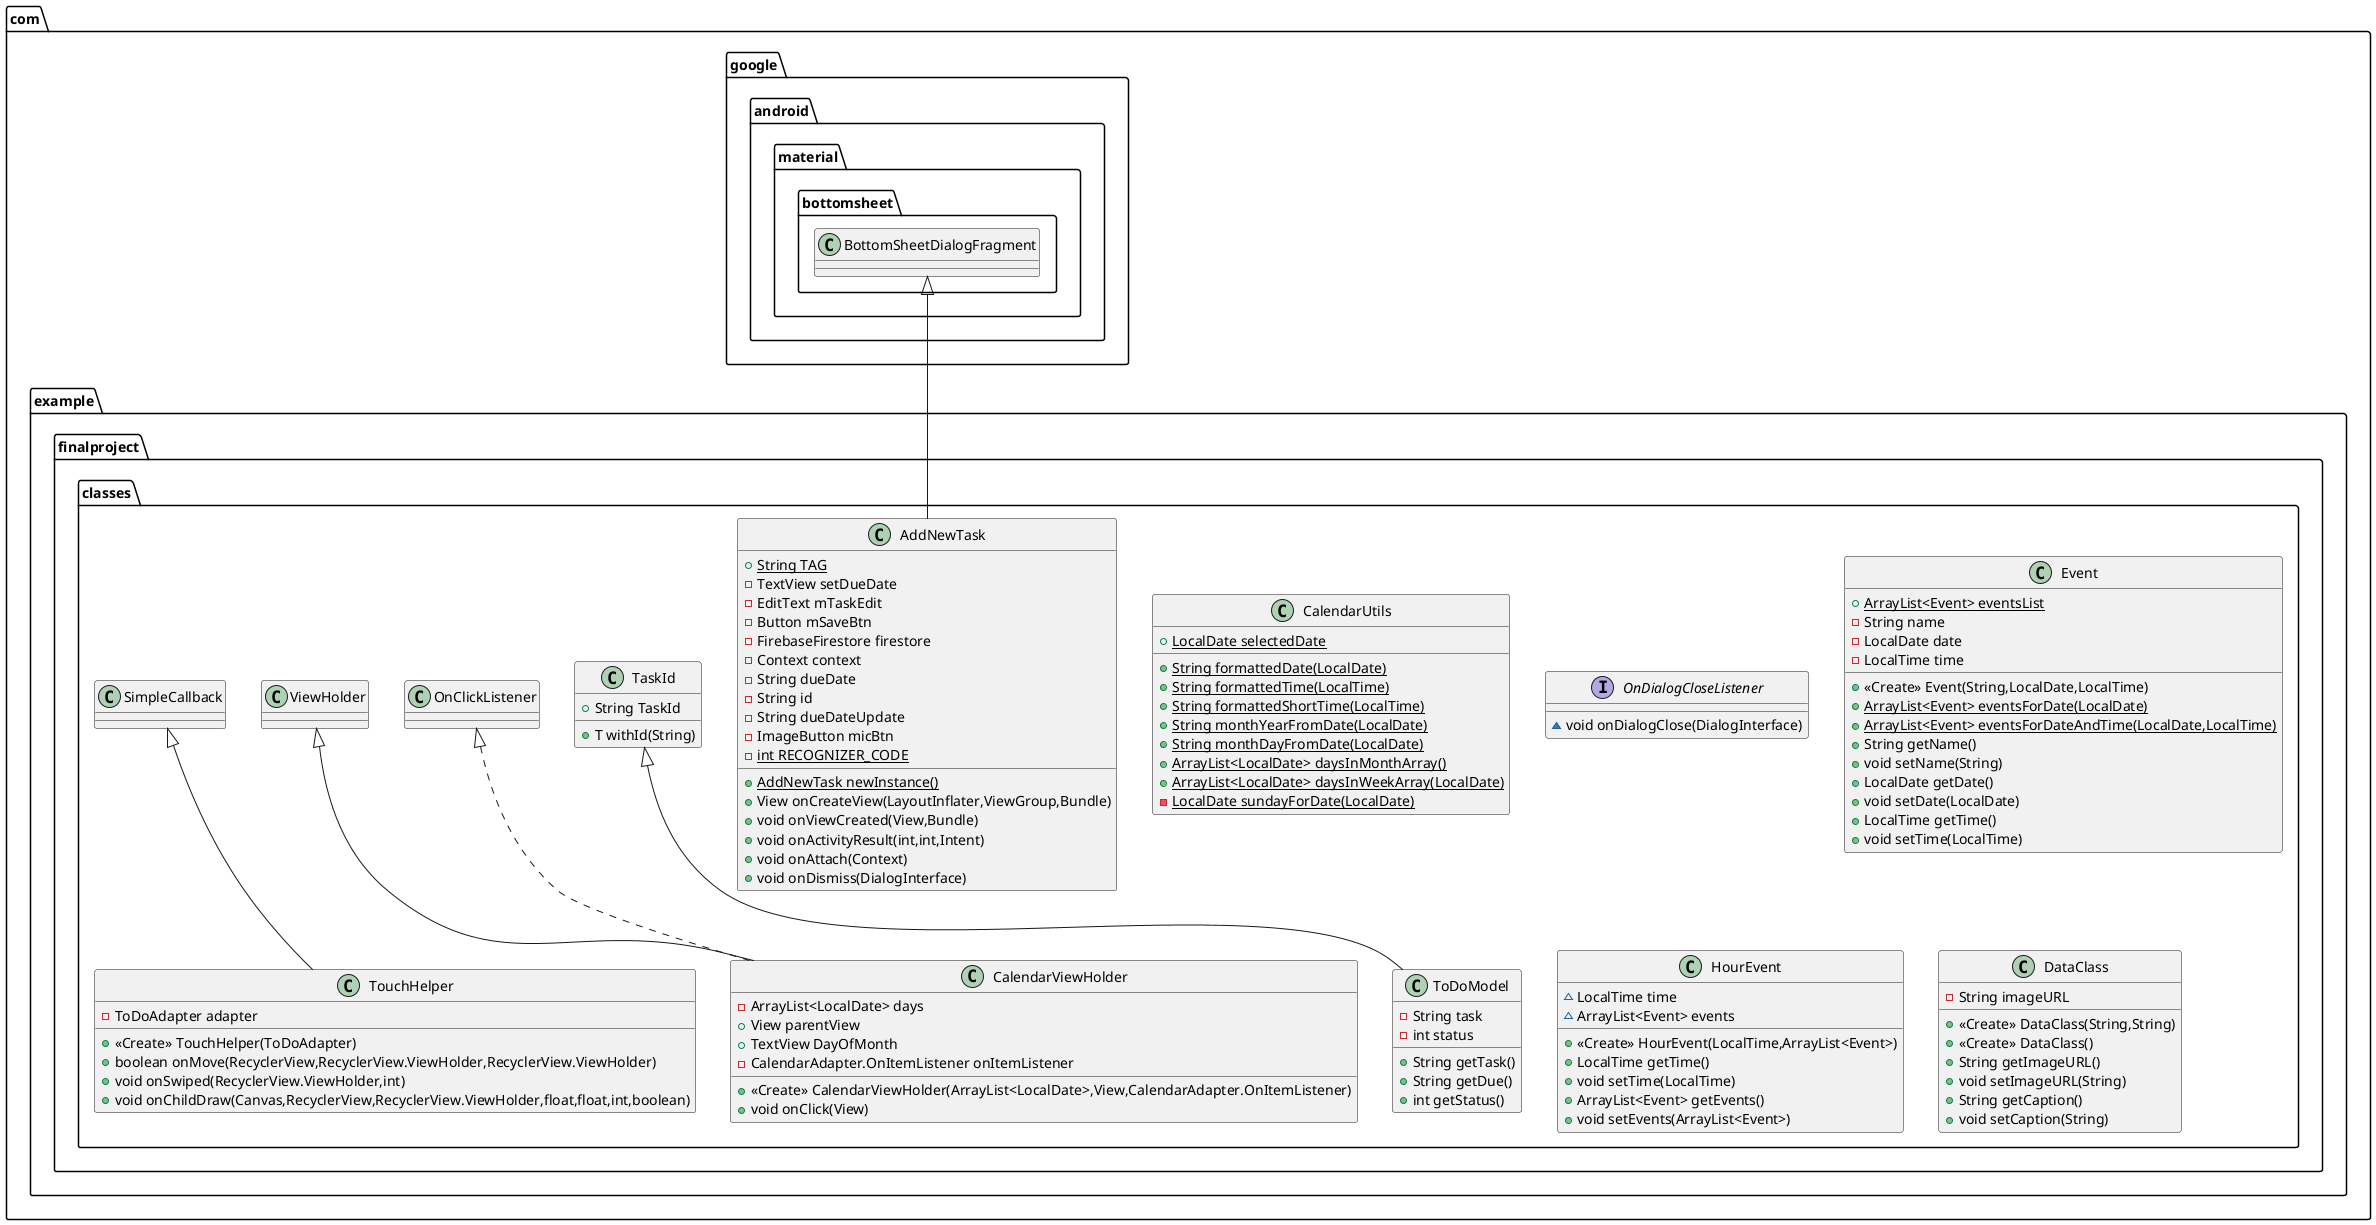 @startuml
class com.example.finalproject.classes.ToDoModel {
- String task
- int status
+ String getTask()
+ String getDue()
+ int getStatus()
}
class com.example.finalproject.classes.AddNewTask {
+ {static} String TAG
- TextView setDueDate
- EditText mTaskEdit
- Button mSaveBtn
- FirebaseFirestore firestore
- Context context
- String dueDate
- String id
- String dueDateUpdate
- ImageButton micBtn
- {static} int RECOGNIZER_CODE
+ {static} AddNewTask newInstance()
+ View onCreateView(LayoutInflater,ViewGroup,Bundle)
+ void onViewCreated(View,Bundle)
+ void onActivityResult(int,int,Intent)
+ void onAttach(Context)
+ void onDismiss(DialogInterface)
}
class com.example.finalproject.classes.CalendarUtils {
+ {static} LocalDate selectedDate
+ {static} String formattedDate(LocalDate)
+ {static} String formattedTime(LocalTime)
+ {static} String formattedShortTime(LocalTime)
+ {static} String monthYearFromDate(LocalDate)
+ {static} String monthDayFromDate(LocalDate)
+ {static} ArrayList<LocalDate> daysInMonthArray()
+ {static} ArrayList<LocalDate> daysInWeekArray(LocalDate)
- {static} LocalDate sundayForDate(LocalDate)
}
interface com.example.finalproject.classes.OnDialogCloseListener {
~ void onDialogClose(DialogInterface)
}
class com.example.finalproject.classes.CalendarViewHolder {
- ArrayList<LocalDate> days
+ View parentView
+ TextView DayOfMonth
- CalendarAdapter.OnItemListener onItemListener
+ <<Create>> CalendarViewHolder(ArrayList<LocalDate>,View,CalendarAdapter.OnItemListener)
+ void onClick(View)
}
class com.example.finalproject.classes.Event {
+ {static} ArrayList<Event> eventsList
- String name
- LocalDate date
- LocalTime time
+ <<Create>> Event(String,LocalDate,LocalTime)
+ {static} ArrayList<Event> eventsForDate(LocalDate)
+ {static} ArrayList<Event> eventsForDateAndTime(LocalDate,LocalTime)
+ String getName()
+ void setName(String)
+ LocalDate getDate()
+ void setDate(LocalDate)
+ LocalTime getTime()
+ void setTime(LocalTime)
}
class com.example.finalproject.classes.TaskId {
+ String TaskId
+ T withId(String)
}
class com.example.finalproject.classes.HourEvent {
~ LocalTime time
~ ArrayList<Event> events
+ <<Create>> HourEvent(LocalTime,ArrayList<Event>)
+ LocalTime getTime()
+ void setTime(LocalTime)
+ ArrayList<Event> getEvents()
+ void setEvents(ArrayList<Event>)
}
class com.example.finalproject.classes.TouchHelper {
- ToDoAdapter adapter
+ <<Create>> TouchHelper(ToDoAdapter)
+ boolean onMove(RecyclerView,RecyclerView.ViewHolder,RecyclerView.ViewHolder)
+ void onSwiped(RecyclerView.ViewHolder,int)
+ void onChildDraw(Canvas,RecyclerView,RecyclerView.ViewHolder,float,float,int,boolean)
}
class com.example.finalproject.classes.DataClass {
- String imageURL
+ <<Create>> DataClass(String,String)
+ <<Create>> DataClass()
+ String getImageURL()
+ void setImageURL(String)
+ String getCaption()
+ void setCaption(String)
}


com.example.finalproject.classes.TaskId <|-- com.example.finalproject.classes.ToDoModel
com.google.android.material.bottomsheet.BottomSheetDialogFragment <|-- com.example.finalproject.classes.AddNewTask
com.example.finalproject.classes.OnClickListener <|.. com.example.finalproject.classes.CalendarViewHolder
com.example.finalproject.classes.ViewHolder <|-- com.example.finalproject.classes.CalendarViewHolder
com.example.finalproject.classes.SimpleCallback <|-- com.example.finalproject.classes.TouchHelper
@enduml